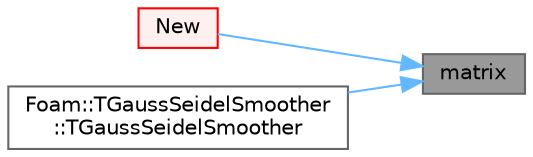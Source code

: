 digraph "matrix"
{
 // LATEX_PDF_SIZE
  bgcolor="transparent";
  edge [fontname=Helvetica,fontsize=10,labelfontname=Helvetica,labelfontsize=10];
  node [fontname=Helvetica,fontsize=10,shape=box,height=0.2,width=0.4];
  rankdir="RL";
  Node1 [id="Node000001",label="matrix",height=0.2,width=0.4,color="gray40", fillcolor="grey60", style="filled", fontcolor="black",tooltip=" "];
  Node1 -> Node2 [id="edge1_Node000001_Node000002",dir="back",color="steelblue1",style="solid",tooltip=" "];
  Node2 [id="Node000002",label="New",height=0.2,width=0.4,color="red", fillcolor="#FFF0F0", style="filled",URL="$classFoam_1_1LduMatrix_1_1smoother.html#af8f5001d95d7c1d471c4d24eedefced2",tooltip=" "];
  Node1 -> Node4 [id="edge2_Node000001_Node000004",dir="back",color="steelblue1",style="solid",tooltip=" "];
  Node4 [id="Node000004",label="Foam::TGaussSeidelSmoother\l::TGaussSeidelSmoother",height=0.2,width=0.4,color="grey40", fillcolor="white", style="filled",URL="$classFoam_1_1TGaussSeidelSmoother.html#a37d1e9ced3ff8cc76ec3c4855784cc83",tooltip=" "];
}
